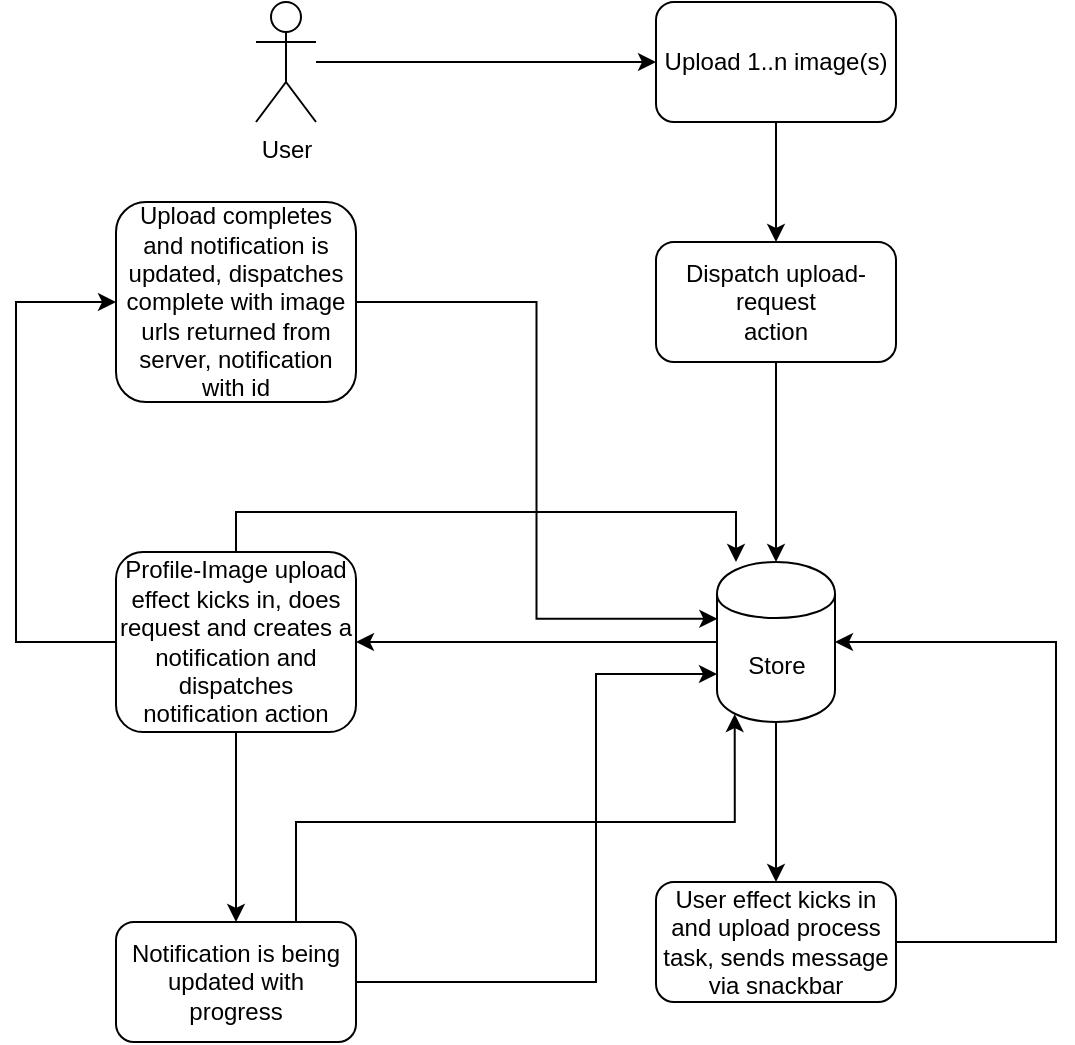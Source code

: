<mxfile version="10.8.9" type="device"><diagram id="-XN4RI3F5dOU2yH1M1Ho" name="Page-1"><mxGraphModel dx="1387" dy="714" grid="1" gridSize="10" guides="1" tooltips="1" connect="1" arrows="1" fold="1" page="1" pageScale="1" pageWidth="827" pageHeight="1169" math="0" shadow="0"><root><mxCell id="0"/><mxCell id="1" parent="0"/><mxCell id="S-SjN6fbPR2CN83X3T2m-5" style="edgeStyle=orthogonalEdgeStyle;rounded=0;orthogonalLoop=1;jettySize=auto;html=1;entryX=0;entryY=0.5;entryDx=0;entryDy=0;" edge="1" parent="1" source="S-SjN6fbPR2CN83X3T2m-1" target="S-SjN6fbPR2CN83X3T2m-4"><mxGeometry relative="1" as="geometry"/></mxCell><mxCell id="S-SjN6fbPR2CN83X3T2m-1" value="User" style="shape=umlActor;verticalLabelPosition=bottom;labelBackgroundColor=#ffffff;verticalAlign=top;html=1;outlineConnect=0;" vertex="1" parent="1"><mxGeometry x="150" y="140" width="30" height="60" as="geometry"/></mxCell><mxCell id="S-SjN6fbPR2CN83X3T2m-9" style="edgeStyle=orthogonalEdgeStyle;rounded=0;orthogonalLoop=1;jettySize=auto;html=1;entryX=0.5;entryY=0;entryDx=0;entryDy=0;" edge="1" parent="1" source="S-SjN6fbPR2CN83X3T2m-4" target="S-SjN6fbPR2CN83X3T2m-8"><mxGeometry relative="1" as="geometry"/></mxCell><mxCell id="S-SjN6fbPR2CN83X3T2m-4" value="Upload 1..n image(s)" style="rounded=1;whiteSpace=wrap;html=1;" vertex="1" parent="1"><mxGeometry x="350" y="140" width="120" height="60" as="geometry"/></mxCell><mxCell id="S-SjN6fbPR2CN83X3T2m-12" style="edgeStyle=orthogonalEdgeStyle;rounded=0;orthogonalLoop=1;jettySize=auto;html=1;entryX=0.5;entryY=0;entryDx=0;entryDy=0;" edge="1" parent="1" source="S-SjN6fbPR2CN83X3T2m-6" target="S-SjN6fbPR2CN83X3T2m-11"><mxGeometry relative="1" as="geometry"/></mxCell><mxCell id="S-SjN6fbPR2CN83X3T2m-17" style="edgeStyle=orthogonalEdgeStyle;rounded=0;orthogonalLoop=1;jettySize=auto;html=1;exitX=0;exitY=0.5;exitDx=0;exitDy=0;entryX=1;entryY=0.5;entryDx=0;entryDy=0;" edge="1" parent="1" source="S-SjN6fbPR2CN83X3T2m-6" target="S-SjN6fbPR2CN83X3T2m-13"><mxGeometry relative="1" as="geometry"/></mxCell><mxCell id="S-SjN6fbPR2CN83X3T2m-6" value="Store" style="shape=cylinder;whiteSpace=wrap;html=1;boundedLbl=1;backgroundOutline=1;" vertex="1" parent="1"><mxGeometry x="380.5" y="420" width="59" height="80" as="geometry"/></mxCell><mxCell id="S-SjN6fbPR2CN83X3T2m-15" style="edgeStyle=orthogonalEdgeStyle;rounded=0;orthogonalLoop=1;jettySize=auto;html=1;exitX=0.5;exitY=1;exitDx=0;exitDy=0;" edge="1" parent="1" source="S-SjN6fbPR2CN83X3T2m-8" target="S-SjN6fbPR2CN83X3T2m-6"><mxGeometry relative="1" as="geometry"/></mxCell><mxCell id="S-SjN6fbPR2CN83X3T2m-8" value="Dispatch upload-request&lt;br&gt;action&lt;br&gt;" style="rounded=1;whiteSpace=wrap;html=1;" vertex="1" parent="1"><mxGeometry x="350" y="260" width="120" height="60" as="geometry"/></mxCell><mxCell id="S-SjN6fbPR2CN83X3T2m-16" style="edgeStyle=orthogonalEdgeStyle;rounded=0;orthogonalLoop=1;jettySize=auto;html=1;exitX=1;exitY=0.5;exitDx=0;exitDy=0;entryX=1;entryY=0.5;entryDx=0;entryDy=0;" edge="1" parent="1" source="S-SjN6fbPR2CN83X3T2m-11" target="S-SjN6fbPR2CN83X3T2m-6"><mxGeometry relative="1" as="geometry"><Array as="points"><mxPoint x="550" y="610"/><mxPoint x="550" y="460"/></Array></mxGeometry></mxCell><mxCell id="S-SjN6fbPR2CN83X3T2m-11" value="User effect kicks in and upload process task, sends message via snackbar" style="rounded=1;whiteSpace=wrap;html=1;" vertex="1" parent="1"><mxGeometry x="350" y="580" width="120" height="60" as="geometry"/></mxCell><mxCell id="S-SjN6fbPR2CN83X3T2m-18" style="edgeStyle=orthogonalEdgeStyle;rounded=0;orthogonalLoop=1;jettySize=auto;html=1;exitX=0.5;exitY=0;exitDx=0;exitDy=0;entryX=0.161;entryY=0;entryDx=0;entryDy=0;entryPerimeter=0;" edge="1" parent="1" source="S-SjN6fbPR2CN83X3T2m-13" target="S-SjN6fbPR2CN83X3T2m-6"><mxGeometry relative="1" as="geometry"><mxPoint x="280" y="340" as="targetPoint"/></mxGeometry></mxCell><mxCell id="S-SjN6fbPR2CN83X3T2m-22" style="edgeStyle=orthogonalEdgeStyle;rounded=0;orthogonalLoop=1;jettySize=auto;html=1;" edge="1" parent="1" source="S-SjN6fbPR2CN83X3T2m-13" target="S-SjN6fbPR2CN83X3T2m-21"><mxGeometry relative="1" as="geometry"/></mxCell><mxCell id="S-SjN6fbPR2CN83X3T2m-27" style="edgeStyle=orthogonalEdgeStyle;rounded=0;orthogonalLoop=1;jettySize=auto;html=1;entryX=0;entryY=0.5;entryDx=0;entryDy=0;" edge="1" parent="1" source="S-SjN6fbPR2CN83X3T2m-13" target="S-SjN6fbPR2CN83X3T2m-25"><mxGeometry relative="1" as="geometry"><Array as="points"><mxPoint x="30" y="460"/><mxPoint x="30" y="290"/></Array></mxGeometry></mxCell><mxCell id="S-SjN6fbPR2CN83X3T2m-13" value="Profile-Image upload effect kicks in, does request and creates a notification and dispatches notification action" style="rounded=1;whiteSpace=wrap;html=1;" vertex="1" parent="1"><mxGeometry x="80" y="415" width="120" height="90" as="geometry"/></mxCell><mxCell id="S-SjN6fbPR2CN83X3T2m-23" style="edgeStyle=orthogonalEdgeStyle;rounded=0;orthogonalLoop=1;jettySize=auto;html=1;entryX=0;entryY=0.7;entryDx=0;entryDy=0;" edge="1" parent="1" source="S-SjN6fbPR2CN83X3T2m-21" target="S-SjN6fbPR2CN83X3T2m-6"><mxGeometry relative="1" as="geometry"><Array as="points"><mxPoint x="320" y="630"/><mxPoint x="320" y="476"/></Array></mxGeometry></mxCell><mxCell id="S-SjN6fbPR2CN83X3T2m-29" style="edgeStyle=orthogonalEdgeStyle;rounded=0;orthogonalLoop=1;jettySize=auto;html=1;exitX=0.75;exitY=0;exitDx=0;exitDy=0;entryX=0.15;entryY=0.95;entryDx=0;entryDy=0;entryPerimeter=0;" edge="1" parent="1" source="S-SjN6fbPR2CN83X3T2m-21" target="S-SjN6fbPR2CN83X3T2m-6"><mxGeometry relative="1" as="geometry"/></mxCell><mxCell id="S-SjN6fbPR2CN83X3T2m-21" value="Notification is being updated with progress" style="rounded=1;whiteSpace=wrap;html=1;" vertex="1" parent="1"><mxGeometry x="80" y="600" width="120" height="60" as="geometry"/></mxCell><mxCell id="S-SjN6fbPR2CN83X3T2m-28" style="edgeStyle=orthogonalEdgeStyle;rounded=0;orthogonalLoop=1;jettySize=auto;html=1;entryX=0.003;entryY=0.355;entryDx=0;entryDy=0;entryPerimeter=0;" edge="1" parent="1" source="S-SjN6fbPR2CN83X3T2m-25" target="S-SjN6fbPR2CN83X3T2m-6"><mxGeometry relative="1" as="geometry"/></mxCell><mxCell id="S-SjN6fbPR2CN83X3T2m-25" value="Upload completes and notification is updated, dispatches complete with image urls returned from server, notification with id" style="rounded=1;whiteSpace=wrap;html=1;" vertex="1" parent="1"><mxGeometry x="80" y="240" width="120" height="100" as="geometry"/></mxCell></root></mxGraphModel></diagram></mxfile>
